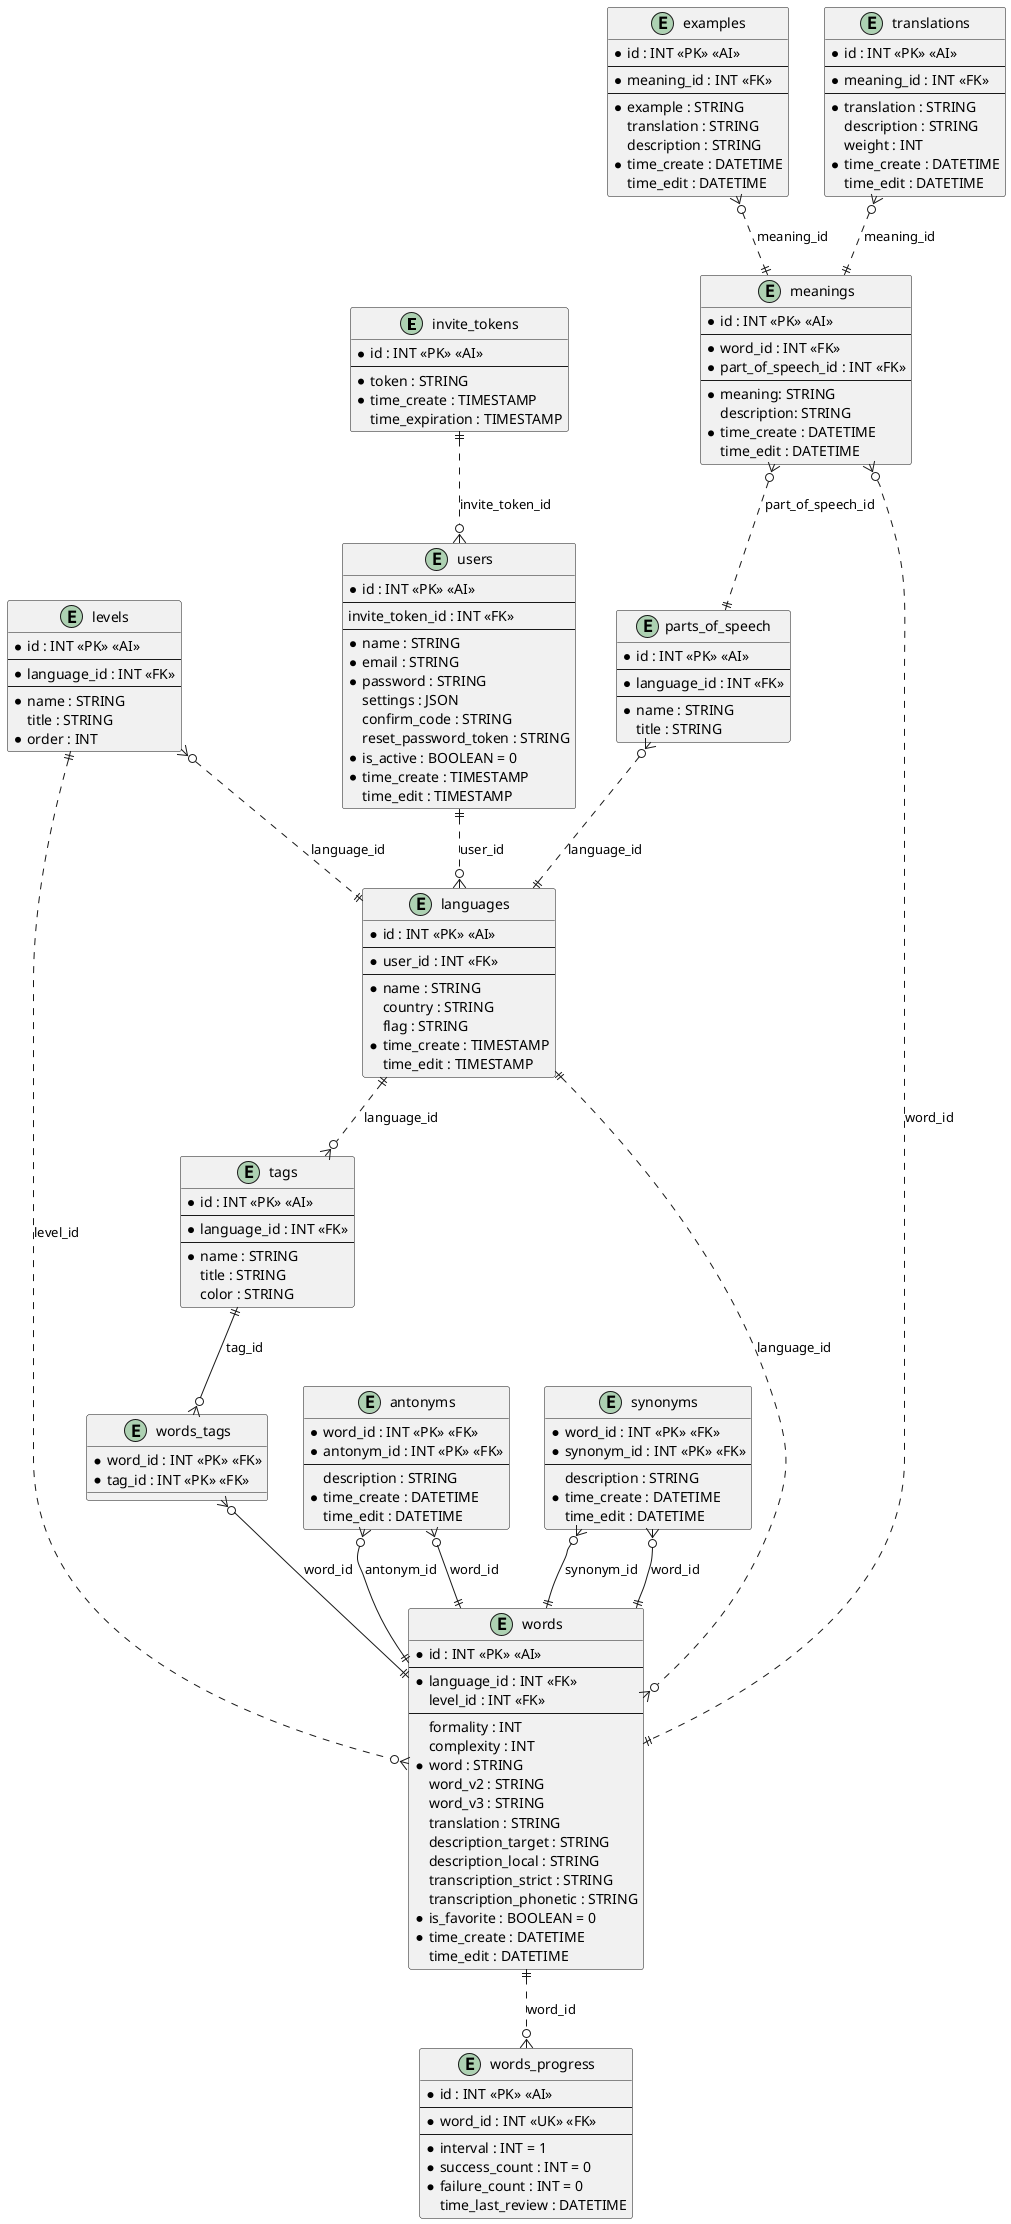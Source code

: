 @startuml dictionary

' this flag is used to make wires straight-angled:
' skinparam linetype ortho

entity invite_tokens {
  * id : INT <<PK>> <<AI>>
  ---
  * token : STRING
  * time_create : TIMESTAMP
  time_expiration : TIMESTAMP
}

entity users {
  * id : INT <<PK>> <<AI>>
  ---
  invite_token_id : INT <<FK>>
  ---
  * name : STRING
  * email : STRING
  * password : STRING
  settings : JSON
  confirm_code : STRING
  reset_password_token : STRING
  * is_active : BOOLEAN = 0
  * time_create : TIMESTAMP
  time_edit : TIMESTAMP
}

entity languages {
  * id : INT <<PK>> <<AI>>
  ---
  * user_id : INT <<FK>>
  ---
  * name : STRING
  country : STRING
  flag : STRING
  * time_create : TIMESTAMP
  time_edit : TIMESTAMP
}

entity tags {
  * id : INT <<PK>> <<AI>>
  ---
  * language_id : INT <<FK>>
  ---
  * name : STRING
  title : STRING
  color : STRING
}

entity words_tags {
  * word_id : INT <<PK>> <<FK>>
  * tag_id : INT <<PK>> <<FK>>
}

entity words_progress {
  * id : INT <<PK>> <<AI>>
  ---
  * word_id : INT <<UK>> <<FK>>
  ---
  * interval : INT = 1
  * success_count : INT = 0
  * failure_count : INT = 0
  time_last_review : DATETIME
}

entity antonyms {
  * word_id : INT <<PK>> <<FK>>
  * antonym_id : INT <<PK>> <<FK>>
  ---
  description : STRING
  * time_create : DATETIME
  time_edit : DATETIME
}

entity synonyms {
  * word_id : INT <<PK>> <<FK>>
  * synonym_id : INT <<PK>> <<FK>>
  ---
  description : STRING
  * time_create : DATETIME
  time_edit : DATETIME
}

entity words {
  * id : INT <<PK>> <<AI>>
  ---
  * language_id : INT <<FK>>
  level_id : INT <<FK>>
  ---
  formality : INT
  complexity : INT
  * word : STRING
  word_v2 : STRING
  word_v3 : STRING
  translation : STRING
  description_target : STRING
  description_local : STRING
  transcription_strict : STRING
  transcription_phonetic : STRING
  * is_favorite : BOOLEAN = 0
  * time_create : DATETIME
  time_edit : DATETIME
}

entity levels {
  * id : INT <<PK>> <<AI>>
  ---
  * language_id : INT <<FK>>
  ---
  * name : STRING
  title : STRING
  * order : INT
}

entity parts_of_speech {
  * id : INT <<PK>> <<AI>>
  ---
  * language_id : INT <<FK>>
  ---
  * name : STRING
  title : STRING
}

entity examples {
  * id : INT <<PK>> <<AI>>
  ---
  * meaning_id : INT <<FK>>
  ---
  * example : STRING
  translation : STRING
  description : STRING
  * time_create : DATETIME
  time_edit : DATETIME
}

entity translations {
  * id : INT <<PK>> <<AI>>
  ---
  * meaning_id : INT <<FK>>
  ---
  * translation : STRING
  description : STRING
  weight : INT
  * time_create : DATETIME
  time_edit : DATETIME
}

entity meanings {
  * id : INT <<PK>> <<AI>>
  ---
  * word_id : INT <<FK>>
  * part_of_speech_id : INT <<FK>>
  ---
  * meaning: STRING
  description: STRING
  * time_create : DATETIME
  time_edit : DATETIME
}

invite_tokens ||..o{ users : "invite_token_id"
users ||..o{ languages : "user_id"
languages ||..o{ tags : "language_id"
languages ||..o{ words : "language_id"
tags ||--o{ words_tags : "tag_id"
words_tags }o--|| words : "word_id"
antonyms }o--|| words : "word_id"
antonyms }o--|| words : "antonym_id"
synonyms }o--|| words : "word_id"
synonyms }o--|| words : "synonym_id"
words ||..o{ words_progress : "word_id"
meanings }o..|| words : "word_id"
examples }o..|| meanings : "meaning_id"
translations }o..|| meanings : "meaning_id"
meanings }o..|| parts_of_speech : "part_of_speech_id"
parts_of_speech }o..|| languages : "language_id"
levels }o..|| languages : "language_id"
levels ||..o{ words : "level_id"

@enduml
